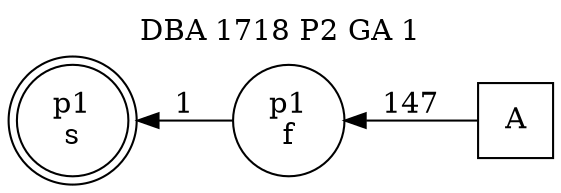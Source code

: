 digraph DBA_1718_P2_GA_1_LOW {
labelloc="tl"
label= " DBA 1718 P2 GA 1 "
rankdir="RL";
graph [ size=" 10 , 10 !"]

"A" [shape="square" label="A"]
"p1_f" [shape="circle" label="p1
f"]
"p1_s" [shape="doublecircle" label="p1
s"]
"A" -> "p1_f" [ label=147]
"p1_f" -> "p1_s" [ label=1]
}
